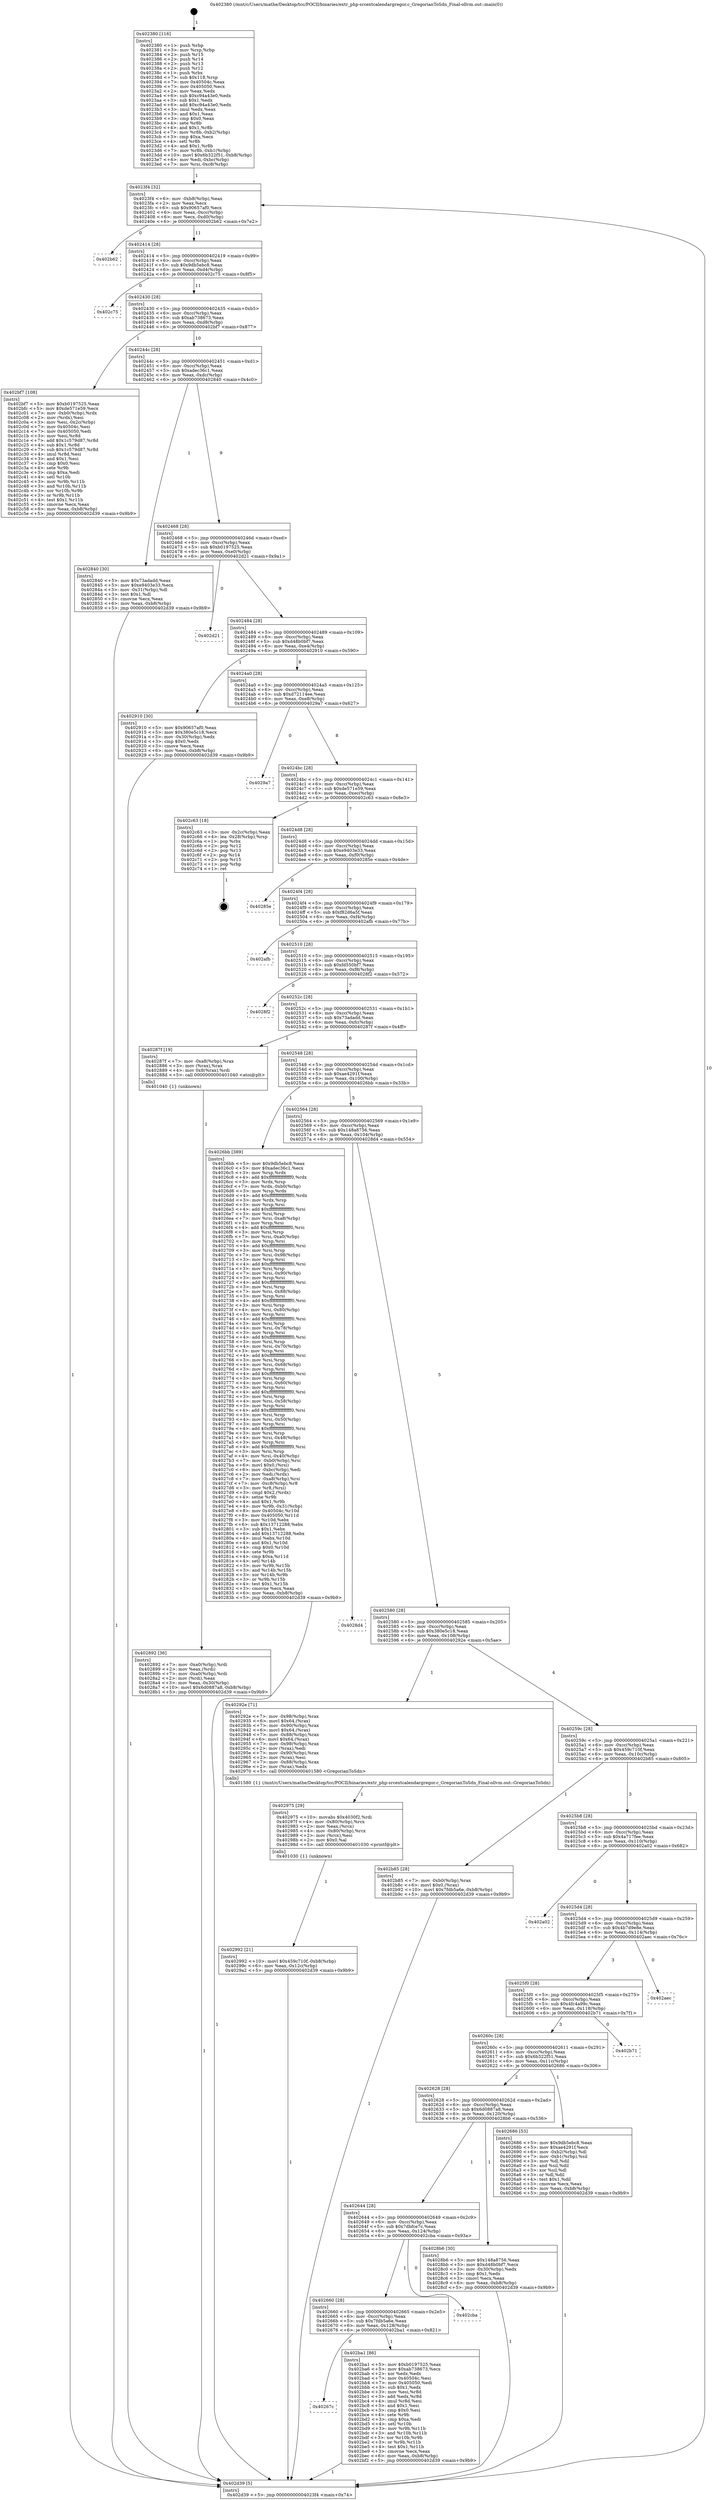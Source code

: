 digraph "0x402380" {
  label = "0x402380 (/mnt/c/Users/mathe/Desktop/tcc/POCII/binaries/extr_php-srcextcalendargregor.c_GregorianToSdn_Final-ollvm.out::main(0))"
  labelloc = "t"
  node[shape=record]

  Entry [label="",width=0.3,height=0.3,shape=circle,fillcolor=black,style=filled]
  "0x4023f4" [label="{
     0x4023f4 [32]\l
     | [instrs]\l
     &nbsp;&nbsp;0x4023f4 \<+6\>: mov -0xb8(%rbp),%eax\l
     &nbsp;&nbsp;0x4023fa \<+2\>: mov %eax,%ecx\l
     &nbsp;&nbsp;0x4023fc \<+6\>: sub $0x90657af0,%ecx\l
     &nbsp;&nbsp;0x402402 \<+6\>: mov %eax,-0xcc(%rbp)\l
     &nbsp;&nbsp;0x402408 \<+6\>: mov %ecx,-0xd0(%rbp)\l
     &nbsp;&nbsp;0x40240e \<+6\>: je 0000000000402b62 \<main+0x7e2\>\l
  }"]
  "0x402b62" [label="{
     0x402b62\l
  }", style=dashed]
  "0x402414" [label="{
     0x402414 [28]\l
     | [instrs]\l
     &nbsp;&nbsp;0x402414 \<+5\>: jmp 0000000000402419 \<main+0x99\>\l
     &nbsp;&nbsp;0x402419 \<+6\>: mov -0xcc(%rbp),%eax\l
     &nbsp;&nbsp;0x40241f \<+5\>: sub $0x9db5ebc8,%eax\l
     &nbsp;&nbsp;0x402424 \<+6\>: mov %eax,-0xd4(%rbp)\l
     &nbsp;&nbsp;0x40242a \<+6\>: je 0000000000402c75 \<main+0x8f5\>\l
  }"]
  Exit [label="",width=0.3,height=0.3,shape=circle,fillcolor=black,style=filled,peripheries=2]
  "0x402c75" [label="{
     0x402c75\l
  }", style=dashed]
  "0x402430" [label="{
     0x402430 [28]\l
     | [instrs]\l
     &nbsp;&nbsp;0x402430 \<+5\>: jmp 0000000000402435 \<main+0xb5\>\l
     &nbsp;&nbsp;0x402435 \<+6\>: mov -0xcc(%rbp),%eax\l
     &nbsp;&nbsp;0x40243b \<+5\>: sub $0xab738673,%eax\l
     &nbsp;&nbsp;0x402440 \<+6\>: mov %eax,-0xd8(%rbp)\l
     &nbsp;&nbsp;0x402446 \<+6\>: je 0000000000402bf7 \<main+0x877\>\l
  }"]
  "0x40267c" [label="{
     0x40267c\l
  }", style=dashed]
  "0x402bf7" [label="{
     0x402bf7 [108]\l
     | [instrs]\l
     &nbsp;&nbsp;0x402bf7 \<+5\>: mov $0xb0197525,%eax\l
     &nbsp;&nbsp;0x402bfc \<+5\>: mov $0xde571e59,%ecx\l
     &nbsp;&nbsp;0x402c01 \<+7\>: mov -0xb0(%rbp),%rdx\l
     &nbsp;&nbsp;0x402c08 \<+2\>: mov (%rdx),%esi\l
     &nbsp;&nbsp;0x402c0a \<+3\>: mov %esi,-0x2c(%rbp)\l
     &nbsp;&nbsp;0x402c0d \<+7\>: mov 0x40504c,%esi\l
     &nbsp;&nbsp;0x402c14 \<+7\>: mov 0x405050,%edi\l
     &nbsp;&nbsp;0x402c1b \<+3\>: mov %esi,%r8d\l
     &nbsp;&nbsp;0x402c1e \<+7\>: add $0x1c579d87,%r8d\l
     &nbsp;&nbsp;0x402c25 \<+4\>: sub $0x1,%r8d\l
     &nbsp;&nbsp;0x402c29 \<+7\>: sub $0x1c579d87,%r8d\l
     &nbsp;&nbsp;0x402c30 \<+4\>: imul %r8d,%esi\l
     &nbsp;&nbsp;0x402c34 \<+3\>: and $0x1,%esi\l
     &nbsp;&nbsp;0x402c37 \<+3\>: cmp $0x0,%esi\l
     &nbsp;&nbsp;0x402c3a \<+4\>: sete %r9b\l
     &nbsp;&nbsp;0x402c3e \<+3\>: cmp $0xa,%edi\l
     &nbsp;&nbsp;0x402c41 \<+4\>: setl %r10b\l
     &nbsp;&nbsp;0x402c45 \<+3\>: mov %r9b,%r11b\l
     &nbsp;&nbsp;0x402c48 \<+3\>: and %r10b,%r11b\l
     &nbsp;&nbsp;0x402c4b \<+3\>: xor %r10b,%r9b\l
     &nbsp;&nbsp;0x402c4e \<+3\>: or %r9b,%r11b\l
     &nbsp;&nbsp;0x402c51 \<+4\>: test $0x1,%r11b\l
     &nbsp;&nbsp;0x402c55 \<+3\>: cmovne %ecx,%eax\l
     &nbsp;&nbsp;0x402c58 \<+6\>: mov %eax,-0xb8(%rbp)\l
     &nbsp;&nbsp;0x402c5e \<+5\>: jmp 0000000000402d39 \<main+0x9b9\>\l
  }"]
  "0x40244c" [label="{
     0x40244c [28]\l
     | [instrs]\l
     &nbsp;&nbsp;0x40244c \<+5\>: jmp 0000000000402451 \<main+0xd1\>\l
     &nbsp;&nbsp;0x402451 \<+6\>: mov -0xcc(%rbp),%eax\l
     &nbsp;&nbsp;0x402457 \<+5\>: sub $0xadec36c1,%eax\l
     &nbsp;&nbsp;0x40245c \<+6\>: mov %eax,-0xdc(%rbp)\l
     &nbsp;&nbsp;0x402462 \<+6\>: je 0000000000402840 \<main+0x4c0\>\l
  }"]
  "0x402ba1" [label="{
     0x402ba1 [86]\l
     | [instrs]\l
     &nbsp;&nbsp;0x402ba1 \<+5\>: mov $0xb0197525,%eax\l
     &nbsp;&nbsp;0x402ba6 \<+5\>: mov $0xab738673,%ecx\l
     &nbsp;&nbsp;0x402bab \<+2\>: xor %edx,%edx\l
     &nbsp;&nbsp;0x402bad \<+7\>: mov 0x40504c,%esi\l
     &nbsp;&nbsp;0x402bb4 \<+7\>: mov 0x405050,%edi\l
     &nbsp;&nbsp;0x402bbb \<+3\>: sub $0x1,%edx\l
     &nbsp;&nbsp;0x402bbe \<+3\>: mov %esi,%r8d\l
     &nbsp;&nbsp;0x402bc1 \<+3\>: add %edx,%r8d\l
     &nbsp;&nbsp;0x402bc4 \<+4\>: imul %r8d,%esi\l
     &nbsp;&nbsp;0x402bc8 \<+3\>: and $0x1,%esi\l
     &nbsp;&nbsp;0x402bcb \<+3\>: cmp $0x0,%esi\l
     &nbsp;&nbsp;0x402bce \<+4\>: sete %r9b\l
     &nbsp;&nbsp;0x402bd2 \<+3\>: cmp $0xa,%edi\l
     &nbsp;&nbsp;0x402bd5 \<+4\>: setl %r10b\l
     &nbsp;&nbsp;0x402bd9 \<+3\>: mov %r9b,%r11b\l
     &nbsp;&nbsp;0x402bdc \<+3\>: and %r10b,%r11b\l
     &nbsp;&nbsp;0x402bdf \<+3\>: xor %r10b,%r9b\l
     &nbsp;&nbsp;0x402be2 \<+3\>: or %r9b,%r11b\l
     &nbsp;&nbsp;0x402be5 \<+4\>: test $0x1,%r11b\l
     &nbsp;&nbsp;0x402be9 \<+3\>: cmovne %ecx,%eax\l
     &nbsp;&nbsp;0x402bec \<+6\>: mov %eax,-0xb8(%rbp)\l
     &nbsp;&nbsp;0x402bf2 \<+5\>: jmp 0000000000402d39 \<main+0x9b9\>\l
  }"]
  "0x402840" [label="{
     0x402840 [30]\l
     | [instrs]\l
     &nbsp;&nbsp;0x402840 \<+5\>: mov $0x73adadd,%eax\l
     &nbsp;&nbsp;0x402845 \<+5\>: mov $0xe9403e33,%ecx\l
     &nbsp;&nbsp;0x40284a \<+3\>: mov -0x31(%rbp),%dl\l
     &nbsp;&nbsp;0x40284d \<+3\>: test $0x1,%dl\l
     &nbsp;&nbsp;0x402850 \<+3\>: cmovne %ecx,%eax\l
     &nbsp;&nbsp;0x402853 \<+6\>: mov %eax,-0xb8(%rbp)\l
     &nbsp;&nbsp;0x402859 \<+5\>: jmp 0000000000402d39 \<main+0x9b9\>\l
  }"]
  "0x402468" [label="{
     0x402468 [28]\l
     | [instrs]\l
     &nbsp;&nbsp;0x402468 \<+5\>: jmp 000000000040246d \<main+0xed\>\l
     &nbsp;&nbsp;0x40246d \<+6\>: mov -0xcc(%rbp),%eax\l
     &nbsp;&nbsp;0x402473 \<+5\>: sub $0xb0197525,%eax\l
     &nbsp;&nbsp;0x402478 \<+6\>: mov %eax,-0xe0(%rbp)\l
     &nbsp;&nbsp;0x40247e \<+6\>: je 0000000000402d21 \<main+0x9a1\>\l
  }"]
  "0x402660" [label="{
     0x402660 [28]\l
     | [instrs]\l
     &nbsp;&nbsp;0x402660 \<+5\>: jmp 0000000000402665 \<main+0x2e5\>\l
     &nbsp;&nbsp;0x402665 \<+6\>: mov -0xcc(%rbp),%eax\l
     &nbsp;&nbsp;0x40266b \<+5\>: sub $0x7fdb5a6e,%eax\l
     &nbsp;&nbsp;0x402670 \<+6\>: mov %eax,-0x128(%rbp)\l
     &nbsp;&nbsp;0x402676 \<+6\>: je 0000000000402ba1 \<main+0x821\>\l
  }"]
  "0x402d21" [label="{
     0x402d21\l
  }", style=dashed]
  "0x402484" [label="{
     0x402484 [28]\l
     | [instrs]\l
     &nbsp;&nbsp;0x402484 \<+5\>: jmp 0000000000402489 \<main+0x109\>\l
     &nbsp;&nbsp;0x402489 \<+6\>: mov -0xcc(%rbp),%eax\l
     &nbsp;&nbsp;0x40248f \<+5\>: sub $0xd48b0bf7,%eax\l
     &nbsp;&nbsp;0x402494 \<+6\>: mov %eax,-0xe4(%rbp)\l
     &nbsp;&nbsp;0x40249a \<+6\>: je 0000000000402910 \<main+0x590\>\l
  }"]
  "0x402cba" [label="{
     0x402cba\l
  }", style=dashed]
  "0x402910" [label="{
     0x402910 [30]\l
     | [instrs]\l
     &nbsp;&nbsp;0x402910 \<+5\>: mov $0x90657af0,%eax\l
     &nbsp;&nbsp;0x402915 \<+5\>: mov $0x380e5c18,%ecx\l
     &nbsp;&nbsp;0x40291a \<+3\>: mov -0x30(%rbp),%edx\l
     &nbsp;&nbsp;0x40291d \<+3\>: cmp $0x0,%edx\l
     &nbsp;&nbsp;0x402920 \<+3\>: cmove %ecx,%eax\l
     &nbsp;&nbsp;0x402923 \<+6\>: mov %eax,-0xb8(%rbp)\l
     &nbsp;&nbsp;0x402929 \<+5\>: jmp 0000000000402d39 \<main+0x9b9\>\l
  }"]
  "0x4024a0" [label="{
     0x4024a0 [28]\l
     | [instrs]\l
     &nbsp;&nbsp;0x4024a0 \<+5\>: jmp 00000000004024a5 \<main+0x125\>\l
     &nbsp;&nbsp;0x4024a5 \<+6\>: mov -0xcc(%rbp),%eax\l
     &nbsp;&nbsp;0x4024ab \<+5\>: sub $0xd72114ee,%eax\l
     &nbsp;&nbsp;0x4024b0 \<+6\>: mov %eax,-0xe8(%rbp)\l
     &nbsp;&nbsp;0x4024b6 \<+6\>: je 00000000004029a7 \<main+0x627\>\l
  }"]
  "0x402992" [label="{
     0x402992 [21]\l
     | [instrs]\l
     &nbsp;&nbsp;0x402992 \<+10\>: movl $0x459c710f,-0xb8(%rbp)\l
     &nbsp;&nbsp;0x40299c \<+6\>: mov %eax,-0x12c(%rbp)\l
     &nbsp;&nbsp;0x4029a2 \<+5\>: jmp 0000000000402d39 \<main+0x9b9\>\l
  }"]
  "0x4029a7" [label="{
     0x4029a7\l
  }", style=dashed]
  "0x4024bc" [label="{
     0x4024bc [28]\l
     | [instrs]\l
     &nbsp;&nbsp;0x4024bc \<+5\>: jmp 00000000004024c1 \<main+0x141\>\l
     &nbsp;&nbsp;0x4024c1 \<+6\>: mov -0xcc(%rbp),%eax\l
     &nbsp;&nbsp;0x4024c7 \<+5\>: sub $0xde571e59,%eax\l
     &nbsp;&nbsp;0x4024cc \<+6\>: mov %eax,-0xec(%rbp)\l
     &nbsp;&nbsp;0x4024d2 \<+6\>: je 0000000000402c63 \<main+0x8e3\>\l
  }"]
  "0x402975" [label="{
     0x402975 [29]\l
     | [instrs]\l
     &nbsp;&nbsp;0x402975 \<+10\>: movabs $0x4030f2,%rdi\l
     &nbsp;&nbsp;0x40297f \<+4\>: mov -0x80(%rbp),%rcx\l
     &nbsp;&nbsp;0x402983 \<+2\>: mov %eax,(%rcx)\l
     &nbsp;&nbsp;0x402985 \<+4\>: mov -0x80(%rbp),%rcx\l
     &nbsp;&nbsp;0x402989 \<+2\>: mov (%rcx),%esi\l
     &nbsp;&nbsp;0x40298b \<+2\>: mov $0x0,%al\l
     &nbsp;&nbsp;0x40298d \<+5\>: call 0000000000401030 \<printf@plt\>\l
     | [calls]\l
     &nbsp;&nbsp;0x401030 \{1\} (unknown)\l
  }"]
  "0x402c63" [label="{
     0x402c63 [18]\l
     | [instrs]\l
     &nbsp;&nbsp;0x402c63 \<+3\>: mov -0x2c(%rbp),%eax\l
     &nbsp;&nbsp;0x402c66 \<+4\>: lea -0x28(%rbp),%rsp\l
     &nbsp;&nbsp;0x402c6a \<+1\>: pop %rbx\l
     &nbsp;&nbsp;0x402c6b \<+2\>: pop %r12\l
     &nbsp;&nbsp;0x402c6d \<+2\>: pop %r13\l
     &nbsp;&nbsp;0x402c6f \<+2\>: pop %r14\l
     &nbsp;&nbsp;0x402c71 \<+2\>: pop %r15\l
     &nbsp;&nbsp;0x402c73 \<+1\>: pop %rbp\l
     &nbsp;&nbsp;0x402c74 \<+1\>: ret\l
  }"]
  "0x4024d8" [label="{
     0x4024d8 [28]\l
     | [instrs]\l
     &nbsp;&nbsp;0x4024d8 \<+5\>: jmp 00000000004024dd \<main+0x15d\>\l
     &nbsp;&nbsp;0x4024dd \<+6\>: mov -0xcc(%rbp),%eax\l
     &nbsp;&nbsp;0x4024e3 \<+5\>: sub $0xe9403e33,%eax\l
     &nbsp;&nbsp;0x4024e8 \<+6\>: mov %eax,-0xf0(%rbp)\l
     &nbsp;&nbsp;0x4024ee \<+6\>: je 000000000040285e \<main+0x4de\>\l
  }"]
  "0x402644" [label="{
     0x402644 [28]\l
     | [instrs]\l
     &nbsp;&nbsp;0x402644 \<+5\>: jmp 0000000000402649 \<main+0x2c9\>\l
     &nbsp;&nbsp;0x402649 \<+6\>: mov -0xcc(%rbp),%eax\l
     &nbsp;&nbsp;0x40264f \<+5\>: sub $0x7dbfce7c,%eax\l
     &nbsp;&nbsp;0x402654 \<+6\>: mov %eax,-0x124(%rbp)\l
     &nbsp;&nbsp;0x40265a \<+6\>: je 0000000000402cba \<main+0x93a\>\l
  }"]
  "0x40285e" [label="{
     0x40285e\l
  }", style=dashed]
  "0x4024f4" [label="{
     0x4024f4 [28]\l
     | [instrs]\l
     &nbsp;&nbsp;0x4024f4 \<+5\>: jmp 00000000004024f9 \<main+0x179\>\l
     &nbsp;&nbsp;0x4024f9 \<+6\>: mov -0xcc(%rbp),%eax\l
     &nbsp;&nbsp;0x4024ff \<+5\>: sub $0xf82d6a5f,%eax\l
     &nbsp;&nbsp;0x402504 \<+6\>: mov %eax,-0xf4(%rbp)\l
     &nbsp;&nbsp;0x40250a \<+6\>: je 0000000000402afb \<main+0x77b\>\l
  }"]
  "0x4028b6" [label="{
     0x4028b6 [30]\l
     | [instrs]\l
     &nbsp;&nbsp;0x4028b6 \<+5\>: mov $0x148a8756,%eax\l
     &nbsp;&nbsp;0x4028bb \<+5\>: mov $0xd48b0bf7,%ecx\l
     &nbsp;&nbsp;0x4028c0 \<+3\>: mov -0x30(%rbp),%edx\l
     &nbsp;&nbsp;0x4028c3 \<+3\>: cmp $0x1,%edx\l
     &nbsp;&nbsp;0x4028c6 \<+3\>: cmovl %ecx,%eax\l
     &nbsp;&nbsp;0x4028c9 \<+6\>: mov %eax,-0xb8(%rbp)\l
     &nbsp;&nbsp;0x4028cf \<+5\>: jmp 0000000000402d39 \<main+0x9b9\>\l
  }"]
  "0x402afb" [label="{
     0x402afb\l
  }", style=dashed]
  "0x402510" [label="{
     0x402510 [28]\l
     | [instrs]\l
     &nbsp;&nbsp;0x402510 \<+5\>: jmp 0000000000402515 \<main+0x195\>\l
     &nbsp;&nbsp;0x402515 \<+6\>: mov -0xcc(%rbp),%eax\l
     &nbsp;&nbsp;0x40251b \<+5\>: sub $0xfd550bf7,%eax\l
     &nbsp;&nbsp;0x402520 \<+6\>: mov %eax,-0xf8(%rbp)\l
     &nbsp;&nbsp;0x402526 \<+6\>: je 00000000004028f2 \<main+0x572\>\l
  }"]
  "0x402892" [label="{
     0x402892 [36]\l
     | [instrs]\l
     &nbsp;&nbsp;0x402892 \<+7\>: mov -0xa0(%rbp),%rdi\l
     &nbsp;&nbsp;0x402899 \<+2\>: mov %eax,(%rdi)\l
     &nbsp;&nbsp;0x40289b \<+7\>: mov -0xa0(%rbp),%rdi\l
     &nbsp;&nbsp;0x4028a2 \<+2\>: mov (%rdi),%eax\l
     &nbsp;&nbsp;0x4028a4 \<+3\>: mov %eax,-0x30(%rbp)\l
     &nbsp;&nbsp;0x4028a7 \<+10\>: movl $0x6d0887a8,-0xb8(%rbp)\l
     &nbsp;&nbsp;0x4028b1 \<+5\>: jmp 0000000000402d39 \<main+0x9b9\>\l
  }"]
  "0x4028f2" [label="{
     0x4028f2\l
  }", style=dashed]
  "0x40252c" [label="{
     0x40252c [28]\l
     | [instrs]\l
     &nbsp;&nbsp;0x40252c \<+5\>: jmp 0000000000402531 \<main+0x1b1\>\l
     &nbsp;&nbsp;0x402531 \<+6\>: mov -0xcc(%rbp),%eax\l
     &nbsp;&nbsp;0x402537 \<+5\>: sub $0x73adadd,%eax\l
     &nbsp;&nbsp;0x40253c \<+6\>: mov %eax,-0xfc(%rbp)\l
     &nbsp;&nbsp;0x402542 \<+6\>: je 000000000040287f \<main+0x4ff\>\l
  }"]
  "0x402380" [label="{
     0x402380 [116]\l
     | [instrs]\l
     &nbsp;&nbsp;0x402380 \<+1\>: push %rbp\l
     &nbsp;&nbsp;0x402381 \<+3\>: mov %rsp,%rbp\l
     &nbsp;&nbsp;0x402384 \<+2\>: push %r15\l
     &nbsp;&nbsp;0x402386 \<+2\>: push %r14\l
     &nbsp;&nbsp;0x402388 \<+2\>: push %r13\l
     &nbsp;&nbsp;0x40238a \<+2\>: push %r12\l
     &nbsp;&nbsp;0x40238c \<+1\>: push %rbx\l
     &nbsp;&nbsp;0x40238d \<+7\>: sub $0x118,%rsp\l
     &nbsp;&nbsp;0x402394 \<+7\>: mov 0x40504c,%eax\l
     &nbsp;&nbsp;0x40239b \<+7\>: mov 0x405050,%ecx\l
     &nbsp;&nbsp;0x4023a2 \<+2\>: mov %eax,%edx\l
     &nbsp;&nbsp;0x4023a4 \<+6\>: sub $0xc94a43e0,%edx\l
     &nbsp;&nbsp;0x4023aa \<+3\>: sub $0x1,%edx\l
     &nbsp;&nbsp;0x4023ad \<+6\>: add $0xc94a43e0,%edx\l
     &nbsp;&nbsp;0x4023b3 \<+3\>: imul %edx,%eax\l
     &nbsp;&nbsp;0x4023b6 \<+3\>: and $0x1,%eax\l
     &nbsp;&nbsp;0x4023b9 \<+3\>: cmp $0x0,%eax\l
     &nbsp;&nbsp;0x4023bc \<+4\>: sete %r8b\l
     &nbsp;&nbsp;0x4023c0 \<+4\>: and $0x1,%r8b\l
     &nbsp;&nbsp;0x4023c4 \<+7\>: mov %r8b,-0xb2(%rbp)\l
     &nbsp;&nbsp;0x4023cb \<+3\>: cmp $0xa,%ecx\l
     &nbsp;&nbsp;0x4023ce \<+4\>: setl %r8b\l
     &nbsp;&nbsp;0x4023d2 \<+4\>: and $0x1,%r8b\l
     &nbsp;&nbsp;0x4023d6 \<+7\>: mov %r8b,-0xb1(%rbp)\l
     &nbsp;&nbsp;0x4023dd \<+10\>: movl $0x6b322f51,-0xb8(%rbp)\l
     &nbsp;&nbsp;0x4023e7 \<+6\>: mov %edi,-0xbc(%rbp)\l
     &nbsp;&nbsp;0x4023ed \<+7\>: mov %rsi,-0xc8(%rbp)\l
  }"]
  "0x40287f" [label="{
     0x40287f [19]\l
     | [instrs]\l
     &nbsp;&nbsp;0x40287f \<+7\>: mov -0xa8(%rbp),%rax\l
     &nbsp;&nbsp;0x402886 \<+3\>: mov (%rax),%rax\l
     &nbsp;&nbsp;0x402889 \<+4\>: mov 0x8(%rax),%rdi\l
     &nbsp;&nbsp;0x40288d \<+5\>: call 0000000000401040 \<atoi@plt\>\l
     | [calls]\l
     &nbsp;&nbsp;0x401040 \{1\} (unknown)\l
  }"]
  "0x402548" [label="{
     0x402548 [28]\l
     | [instrs]\l
     &nbsp;&nbsp;0x402548 \<+5\>: jmp 000000000040254d \<main+0x1cd\>\l
     &nbsp;&nbsp;0x40254d \<+6\>: mov -0xcc(%rbp),%eax\l
     &nbsp;&nbsp;0x402553 \<+5\>: sub $0xae4291f,%eax\l
     &nbsp;&nbsp;0x402558 \<+6\>: mov %eax,-0x100(%rbp)\l
     &nbsp;&nbsp;0x40255e \<+6\>: je 00000000004026bb \<main+0x33b\>\l
  }"]
  "0x402d39" [label="{
     0x402d39 [5]\l
     | [instrs]\l
     &nbsp;&nbsp;0x402d39 \<+5\>: jmp 00000000004023f4 \<main+0x74\>\l
  }"]
  "0x4026bb" [label="{
     0x4026bb [389]\l
     | [instrs]\l
     &nbsp;&nbsp;0x4026bb \<+5\>: mov $0x9db5ebc8,%eax\l
     &nbsp;&nbsp;0x4026c0 \<+5\>: mov $0xadec36c1,%ecx\l
     &nbsp;&nbsp;0x4026c5 \<+3\>: mov %rsp,%rdx\l
     &nbsp;&nbsp;0x4026c8 \<+4\>: add $0xfffffffffffffff0,%rdx\l
     &nbsp;&nbsp;0x4026cc \<+3\>: mov %rdx,%rsp\l
     &nbsp;&nbsp;0x4026cf \<+7\>: mov %rdx,-0xb0(%rbp)\l
     &nbsp;&nbsp;0x4026d6 \<+3\>: mov %rsp,%rdx\l
     &nbsp;&nbsp;0x4026d9 \<+4\>: add $0xfffffffffffffff0,%rdx\l
     &nbsp;&nbsp;0x4026dd \<+3\>: mov %rdx,%rsp\l
     &nbsp;&nbsp;0x4026e0 \<+3\>: mov %rsp,%rsi\l
     &nbsp;&nbsp;0x4026e3 \<+4\>: add $0xfffffffffffffff0,%rsi\l
     &nbsp;&nbsp;0x4026e7 \<+3\>: mov %rsi,%rsp\l
     &nbsp;&nbsp;0x4026ea \<+7\>: mov %rsi,-0xa8(%rbp)\l
     &nbsp;&nbsp;0x4026f1 \<+3\>: mov %rsp,%rsi\l
     &nbsp;&nbsp;0x4026f4 \<+4\>: add $0xfffffffffffffff0,%rsi\l
     &nbsp;&nbsp;0x4026f8 \<+3\>: mov %rsi,%rsp\l
     &nbsp;&nbsp;0x4026fb \<+7\>: mov %rsi,-0xa0(%rbp)\l
     &nbsp;&nbsp;0x402702 \<+3\>: mov %rsp,%rsi\l
     &nbsp;&nbsp;0x402705 \<+4\>: add $0xfffffffffffffff0,%rsi\l
     &nbsp;&nbsp;0x402709 \<+3\>: mov %rsi,%rsp\l
     &nbsp;&nbsp;0x40270c \<+7\>: mov %rsi,-0x98(%rbp)\l
     &nbsp;&nbsp;0x402713 \<+3\>: mov %rsp,%rsi\l
     &nbsp;&nbsp;0x402716 \<+4\>: add $0xfffffffffffffff0,%rsi\l
     &nbsp;&nbsp;0x40271a \<+3\>: mov %rsi,%rsp\l
     &nbsp;&nbsp;0x40271d \<+7\>: mov %rsi,-0x90(%rbp)\l
     &nbsp;&nbsp;0x402724 \<+3\>: mov %rsp,%rsi\l
     &nbsp;&nbsp;0x402727 \<+4\>: add $0xfffffffffffffff0,%rsi\l
     &nbsp;&nbsp;0x40272b \<+3\>: mov %rsi,%rsp\l
     &nbsp;&nbsp;0x40272e \<+7\>: mov %rsi,-0x88(%rbp)\l
     &nbsp;&nbsp;0x402735 \<+3\>: mov %rsp,%rsi\l
     &nbsp;&nbsp;0x402738 \<+4\>: add $0xfffffffffffffff0,%rsi\l
     &nbsp;&nbsp;0x40273c \<+3\>: mov %rsi,%rsp\l
     &nbsp;&nbsp;0x40273f \<+4\>: mov %rsi,-0x80(%rbp)\l
     &nbsp;&nbsp;0x402743 \<+3\>: mov %rsp,%rsi\l
     &nbsp;&nbsp;0x402746 \<+4\>: add $0xfffffffffffffff0,%rsi\l
     &nbsp;&nbsp;0x40274a \<+3\>: mov %rsi,%rsp\l
     &nbsp;&nbsp;0x40274d \<+4\>: mov %rsi,-0x78(%rbp)\l
     &nbsp;&nbsp;0x402751 \<+3\>: mov %rsp,%rsi\l
     &nbsp;&nbsp;0x402754 \<+4\>: add $0xfffffffffffffff0,%rsi\l
     &nbsp;&nbsp;0x402758 \<+3\>: mov %rsi,%rsp\l
     &nbsp;&nbsp;0x40275b \<+4\>: mov %rsi,-0x70(%rbp)\l
     &nbsp;&nbsp;0x40275f \<+3\>: mov %rsp,%rsi\l
     &nbsp;&nbsp;0x402762 \<+4\>: add $0xfffffffffffffff0,%rsi\l
     &nbsp;&nbsp;0x402766 \<+3\>: mov %rsi,%rsp\l
     &nbsp;&nbsp;0x402769 \<+4\>: mov %rsi,-0x68(%rbp)\l
     &nbsp;&nbsp;0x40276d \<+3\>: mov %rsp,%rsi\l
     &nbsp;&nbsp;0x402770 \<+4\>: add $0xfffffffffffffff0,%rsi\l
     &nbsp;&nbsp;0x402774 \<+3\>: mov %rsi,%rsp\l
     &nbsp;&nbsp;0x402777 \<+4\>: mov %rsi,-0x60(%rbp)\l
     &nbsp;&nbsp;0x40277b \<+3\>: mov %rsp,%rsi\l
     &nbsp;&nbsp;0x40277e \<+4\>: add $0xfffffffffffffff0,%rsi\l
     &nbsp;&nbsp;0x402782 \<+3\>: mov %rsi,%rsp\l
     &nbsp;&nbsp;0x402785 \<+4\>: mov %rsi,-0x58(%rbp)\l
     &nbsp;&nbsp;0x402789 \<+3\>: mov %rsp,%rsi\l
     &nbsp;&nbsp;0x40278c \<+4\>: add $0xfffffffffffffff0,%rsi\l
     &nbsp;&nbsp;0x402790 \<+3\>: mov %rsi,%rsp\l
     &nbsp;&nbsp;0x402793 \<+4\>: mov %rsi,-0x50(%rbp)\l
     &nbsp;&nbsp;0x402797 \<+3\>: mov %rsp,%rsi\l
     &nbsp;&nbsp;0x40279a \<+4\>: add $0xfffffffffffffff0,%rsi\l
     &nbsp;&nbsp;0x40279e \<+3\>: mov %rsi,%rsp\l
     &nbsp;&nbsp;0x4027a1 \<+4\>: mov %rsi,-0x48(%rbp)\l
     &nbsp;&nbsp;0x4027a5 \<+3\>: mov %rsp,%rsi\l
     &nbsp;&nbsp;0x4027a8 \<+4\>: add $0xfffffffffffffff0,%rsi\l
     &nbsp;&nbsp;0x4027ac \<+3\>: mov %rsi,%rsp\l
     &nbsp;&nbsp;0x4027af \<+4\>: mov %rsi,-0x40(%rbp)\l
     &nbsp;&nbsp;0x4027b3 \<+7\>: mov -0xb0(%rbp),%rsi\l
     &nbsp;&nbsp;0x4027ba \<+6\>: movl $0x0,(%rsi)\l
     &nbsp;&nbsp;0x4027c0 \<+6\>: mov -0xbc(%rbp),%edi\l
     &nbsp;&nbsp;0x4027c6 \<+2\>: mov %edi,(%rdx)\l
     &nbsp;&nbsp;0x4027c8 \<+7\>: mov -0xa8(%rbp),%rsi\l
     &nbsp;&nbsp;0x4027cf \<+7\>: mov -0xc8(%rbp),%r8\l
     &nbsp;&nbsp;0x4027d6 \<+3\>: mov %r8,(%rsi)\l
     &nbsp;&nbsp;0x4027d9 \<+3\>: cmpl $0x2,(%rdx)\l
     &nbsp;&nbsp;0x4027dc \<+4\>: setne %r9b\l
     &nbsp;&nbsp;0x4027e0 \<+4\>: and $0x1,%r9b\l
     &nbsp;&nbsp;0x4027e4 \<+4\>: mov %r9b,-0x31(%rbp)\l
     &nbsp;&nbsp;0x4027e8 \<+8\>: mov 0x40504c,%r10d\l
     &nbsp;&nbsp;0x4027f0 \<+8\>: mov 0x405050,%r11d\l
     &nbsp;&nbsp;0x4027f8 \<+3\>: mov %r10d,%ebx\l
     &nbsp;&nbsp;0x4027fb \<+6\>: sub $0x13712288,%ebx\l
     &nbsp;&nbsp;0x402801 \<+3\>: sub $0x1,%ebx\l
     &nbsp;&nbsp;0x402804 \<+6\>: add $0x13712288,%ebx\l
     &nbsp;&nbsp;0x40280a \<+4\>: imul %ebx,%r10d\l
     &nbsp;&nbsp;0x40280e \<+4\>: and $0x1,%r10d\l
     &nbsp;&nbsp;0x402812 \<+4\>: cmp $0x0,%r10d\l
     &nbsp;&nbsp;0x402816 \<+4\>: sete %r9b\l
     &nbsp;&nbsp;0x40281a \<+4\>: cmp $0xa,%r11d\l
     &nbsp;&nbsp;0x40281e \<+4\>: setl %r14b\l
     &nbsp;&nbsp;0x402822 \<+3\>: mov %r9b,%r15b\l
     &nbsp;&nbsp;0x402825 \<+3\>: and %r14b,%r15b\l
     &nbsp;&nbsp;0x402828 \<+3\>: xor %r14b,%r9b\l
     &nbsp;&nbsp;0x40282b \<+3\>: or %r9b,%r15b\l
     &nbsp;&nbsp;0x40282e \<+4\>: test $0x1,%r15b\l
     &nbsp;&nbsp;0x402832 \<+3\>: cmovne %ecx,%eax\l
     &nbsp;&nbsp;0x402835 \<+6\>: mov %eax,-0xb8(%rbp)\l
     &nbsp;&nbsp;0x40283b \<+5\>: jmp 0000000000402d39 \<main+0x9b9\>\l
  }"]
  "0x402564" [label="{
     0x402564 [28]\l
     | [instrs]\l
     &nbsp;&nbsp;0x402564 \<+5\>: jmp 0000000000402569 \<main+0x1e9\>\l
     &nbsp;&nbsp;0x402569 \<+6\>: mov -0xcc(%rbp),%eax\l
     &nbsp;&nbsp;0x40256f \<+5\>: sub $0x148a8756,%eax\l
     &nbsp;&nbsp;0x402574 \<+6\>: mov %eax,-0x104(%rbp)\l
     &nbsp;&nbsp;0x40257a \<+6\>: je 00000000004028d4 \<main+0x554\>\l
  }"]
  "0x402628" [label="{
     0x402628 [28]\l
     | [instrs]\l
     &nbsp;&nbsp;0x402628 \<+5\>: jmp 000000000040262d \<main+0x2ad\>\l
     &nbsp;&nbsp;0x40262d \<+6\>: mov -0xcc(%rbp),%eax\l
     &nbsp;&nbsp;0x402633 \<+5\>: sub $0x6d0887a8,%eax\l
     &nbsp;&nbsp;0x402638 \<+6\>: mov %eax,-0x120(%rbp)\l
     &nbsp;&nbsp;0x40263e \<+6\>: je 00000000004028b6 \<main+0x536\>\l
  }"]
  "0x4028d4" [label="{
     0x4028d4\l
  }", style=dashed]
  "0x402580" [label="{
     0x402580 [28]\l
     | [instrs]\l
     &nbsp;&nbsp;0x402580 \<+5\>: jmp 0000000000402585 \<main+0x205\>\l
     &nbsp;&nbsp;0x402585 \<+6\>: mov -0xcc(%rbp),%eax\l
     &nbsp;&nbsp;0x40258b \<+5\>: sub $0x380e5c18,%eax\l
     &nbsp;&nbsp;0x402590 \<+6\>: mov %eax,-0x108(%rbp)\l
     &nbsp;&nbsp;0x402596 \<+6\>: je 000000000040292e \<main+0x5ae\>\l
  }"]
  "0x402686" [label="{
     0x402686 [53]\l
     | [instrs]\l
     &nbsp;&nbsp;0x402686 \<+5\>: mov $0x9db5ebc8,%eax\l
     &nbsp;&nbsp;0x40268b \<+5\>: mov $0xae4291f,%ecx\l
     &nbsp;&nbsp;0x402690 \<+6\>: mov -0xb2(%rbp),%dl\l
     &nbsp;&nbsp;0x402696 \<+7\>: mov -0xb1(%rbp),%sil\l
     &nbsp;&nbsp;0x40269d \<+3\>: mov %dl,%dil\l
     &nbsp;&nbsp;0x4026a0 \<+3\>: and %sil,%dil\l
     &nbsp;&nbsp;0x4026a3 \<+3\>: xor %sil,%dl\l
     &nbsp;&nbsp;0x4026a6 \<+3\>: or %dl,%dil\l
     &nbsp;&nbsp;0x4026a9 \<+4\>: test $0x1,%dil\l
     &nbsp;&nbsp;0x4026ad \<+3\>: cmovne %ecx,%eax\l
     &nbsp;&nbsp;0x4026b0 \<+6\>: mov %eax,-0xb8(%rbp)\l
     &nbsp;&nbsp;0x4026b6 \<+5\>: jmp 0000000000402d39 \<main+0x9b9\>\l
  }"]
  "0x40292e" [label="{
     0x40292e [71]\l
     | [instrs]\l
     &nbsp;&nbsp;0x40292e \<+7\>: mov -0x98(%rbp),%rax\l
     &nbsp;&nbsp;0x402935 \<+6\>: movl $0x64,(%rax)\l
     &nbsp;&nbsp;0x40293b \<+7\>: mov -0x90(%rbp),%rax\l
     &nbsp;&nbsp;0x402942 \<+6\>: movl $0x64,(%rax)\l
     &nbsp;&nbsp;0x402948 \<+7\>: mov -0x88(%rbp),%rax\l
     &nbsp;&nbsp;0x40294f \<+6\>: movl $0x64,(%rax)\l
     &nbsp;&nbsp;0x402955 \<+7\>: mov -0x98(%rbp),%rax\l
     &nbsp;&nbsp;0x40295c \<+2\>: mov (%rax),%edi\l
     &nbsp;&nbsp;0x40295e \<+7\>: mov -0x90(%rbp),%rax\l
     &nbsp;&nbsp;0x402965 \<+2\>: mov (%rax),%esi\l
     &nbsp;&nbsp;0x402967 \<+7\>: mov -0x88(%rbp),%rax\l
     &nbsp;&nbsp;0x40296e \<+2\>: mov (%rax),%edx\l
     &nbsp;&nbsp;0x402970 \<+5\>: call 0000000000401580 \<GregorianToSdn\>\l
     | [calls]\l
     &nbsp;&nbsp;0x401580 \{1\} (/mnt/c/Users/mathe/Desktop/tcc/POCII/binaries/extr_php-srcextcalendargregor.c_GregorianToSdn_Final-ollvm.out::GregorianToSdn)\l
  }"]
  "0x40259c" [label="{
     0x40259c [28]\l
     | [instrs]\l
     &nbsp;&nbsp;0x40259c \<+5\>: jmp 00000000004025a1 \<main+0x221\>\l
     &nbsp;&nbsp;0x4025a1 \<+6\>: mov -0xcc(%rbp),%eax\l
     &nbsp;&nbsp;0x4025a7 \<+5\>: sub $0x459c710f,%eax\l
     &nbsp;&nbsp;0x4025ac \<+6\>: mov %eax,-0x10c(%rbp)\l
     &nbsp;&nbsp;0x4025b2 \<+6\>: je 0000000000402b85 \<main+0x805\>\l
  }"]
  "0x40260c" [label="{
     0x40260c [28]\l
     | [instrs]\l
     &nbsp;&nbsp;0x40260c \<+5\>: jmp 0000000000402611 \<main+0x291\>\l
     &nbsp;&nbsp;0x402611 \<+6\>: mov -0xcc(%rbp),%eax\l
     &nbsp;&nbsp;0x402617 \<+5\>: sub $0x6b322f51,%eax\l
     &nbsp;&nbsp;0x40261c \<+6\>: mov %eax,-0x11c(%rbp)\l
     &nbsp;&nbsp;0x402622 \<+6\>: je 0000000000402686 \<main+0x306\>\l
  }"]
  "0x402b85" [label="{
     0x402b85 [28]\l
     | [instrs]\l
     &nbsp;&nbsp;0x402b85 \<+7\>: mov -0xb0(%rbp),%rax\l
     &nbsp;&nbsp;0x402b8c \<+6\>: movl $0x0,(%rax)\l
     &nbsp;&nbsp;0x402b92 \<+10\>: movl $0x7fdb5a6e,-0xb8(%rbp)\l
     &nbsp;&nbsp;0x402b9c \<+5\>: jmp 0000000000402d39 \<main+0x9b9\>\l
  }"]
  "0x4025b8" [label="{
     0x4025b8 [28]\l
     | [instrs]\l
     &nbsp;&nbsp;0x4025b8 \<+5\>: jmp 00000000004025bd \<main+0x23d\>\l
     &nbsp;&nbsp;0x4025bd \<+6\>: mov -0xcc(%rbp),%eax\l
     &nbsp;&nbsp;0x4025c3 \<+5\>: sub $0x4a717fee,%eax\l
     &nbsp;&nbsp;0x4025c8 \<+6\>: mov %eax,-0x110(%rbp)\l
     &nbsp;&nbsp;0x4025ce \<+6\>: je 0000000000402a02 \<main+0x682\>\l
  }"]
  "0x402b71" [label="{
     0x402b71\l
  }", style=dashed]
  "0x402a02" [label="{
     0x402a02\l
  }", style=dashed]
  "0x4025d4" [label="{
     0x4025d4 [28]\l
     | [instrs]\l
     &nbsp;&nbsp;0x4025d4 \<+5\>: jmp 00000000004025d9 \<main+0x259\>\l
     &nbsp;&nbsp;0x4025d9 \<+6\>: mov -0xcc(%rbp),%eax\l
     &nbsp;&nbsp;0x4025df \<+5\>: sub $0x4b7d9e8e,%eax\l
     &nbsp;&nbsp;0x4025e4 \<+6\>: mov %eax,-0x114(%rbp)\l
     &nbsp;&nbsp;0x4025ea \<+6\>: je 0000000000402aec \<main+0x76c\>\l
  }"]
  "0x4025f0" [label="{
     0x4025f0 [28]\l
     | [instrs]\l
     &nbsp;&nbsp;0x4025f0 \<+5\>: jmp 00000000004025f5 \<main+0x275\>\l
     &nbsp;&nbsp;0x4025f5 \<+6\>: mov -0xcc(%rbp),%eax\l
     &nbsp;&nbsp;0x4025fb \<+5\>: sub $0x4fc4a99c,%eax\l
     &nbsp;&nbsp;0x402600 \<+6\>: mov %eax,-0x118(%rbp)\l
     &nbsp;&nbsp;0x402606 \<+6\>: je 0000000000402b71 \<main+0x7f1\>\l
  }"]
  "0x402aec" [label="{
     0x402aec\l
  }", style=dashed]
  Entry -> "0x402380" [label=" 1"]
  "0x4023f4" -> "0x402b62" [label=" 0"]
  "0x4023f4" -> "0x402414" [label=" 11"]
  "0x402c63" -> Exit [label=" 1"]
  "0x402414" -> "0x402c75" [label=" 0"]
  "0x402414" -> "0x402430" [label=" 11"]
  "0x402bf7" -> "0x402d39" [label=" 1"]
  "0x402430" -> "0x402bf7" [label=" 1"]
  "0x402430" -> "0x40244c" [label=" 10"]
  "0x402ba1" -> "0x402d39" [label=" 1"]
  "0x40244c" -> "0x402840" [label=" 1"]
  "0x40244c" -> "0x402468" [label=" 9"]
  "0x402660" -> "0x40267c" [label=" 0"]
  "0x402468" -> "0x402d21" [label=" 0"]
  "0x402468" -> "0x402484" [label=" 9"]
  "0x402660" -> "0x402ba1" [label=" 1"]
  "0x402484" -> "0x402910" [label=" 1"]
  "0x402484" -> "0x4024a0" [label=" 8"]
  "0x402644" -> "0x402660" [label=" 1"]
  "0x4024a0" -> "0x4029a7" [label=" 0"]
  "0x4024a0" -> "0x4024bc" [label=" 8"]
  "0x402644" -> "0x402cba" [label=" 0"]
  "0x4024bc" -> "0x402c63" [label=" 1"]
  "0x4024bc" -> "0x4024d8" [label=" 7"]
  "0x402b85" -> "0x402d39" [label=" 1"]
  "0x4024d8" -> "0x40285e" [label=" 0"]
  "0x4024d8" -> "0x4024f4" [label=" 7"]
  "0x402992" -> "0x402d39" [label=" 1"]
  "0x4024f4" -> "0x402afb" [label=" 0"]
  "0x4024f4" -> "0x402510" [label=" 7"]
  "0x402975" -> "0x402992" [label=" 1"]
  "0x402510" -> "0x4028f2" [label=" 0"]
  "0x402510" -> "0x40252c" [label=" 7"]
  "0x402910" -> "0x402d39" [label=" 1"]
  "0x40252c" -> "0x40287f" [label=" 1"]
  "0x40252c" -> "0x402548" [label=" 6"]
  "0x402628" -> "0x402644" [label=" 1"]
  "0x402548" -> "0x4026bb" [label=" 1"]
  "0x402548" -> "0x402564" [label=" 5"]
  "0x402628" -> "0x4028b6" [label=" 1"]
  "0x402564" -> "0x4028d4" [label=" 0"]
  "0x402564" -> "0x402580" [label=" 5"]
  "0x40292e" -> "0x402975" [label=" 1"]
  "0x402580" -> "0x40292e" [label=" 1"]
  "0x402580" -> "0x40259c" [label=" 4"]
  "0x402892" -> "0x402d39" [label=" 1"]
  "0x40259c" -> "0x402b85" [label=" 1"]
  "0x40259c" -> "0x4025b8" [label=" 3"]
  "0x402840" -> "0x402d39" [label=" 1"]
  "0x4025b8" -> "0x402a02" [label=" 0"]
  "0x4025b8" -> "0x4025d4" [label=" 3"]
  "0x4026bb" -> "0x402d39" [label=" 1"]
  "0x4025d4" -> "0x402aec" [label=" 0"]
  "0x4025d4" -> "0x4025f0" [label=" 3"]
  "0x4028b6" -> "0x402d39" [label=" 1"]
  "0x4025f0" -> "0x402b71" [label=" 0"]
  "0x4025f0" -> "0x40260c" [label=" 3"]
  "0x40287f" -> "0x402892" [label=" 1"]
  "0x40260c" -> "0x402686" [label=" 1"]
  "0x40260c" -> "0x402628" [label=" 2"]
  "0x402686" -> "0x402d39" [label=" 1"]
  "0x402380" -> "0x4023f4" [label=" 1"]
  "0x402d39" -> "0x4023f4" [label=" 10"]
}
